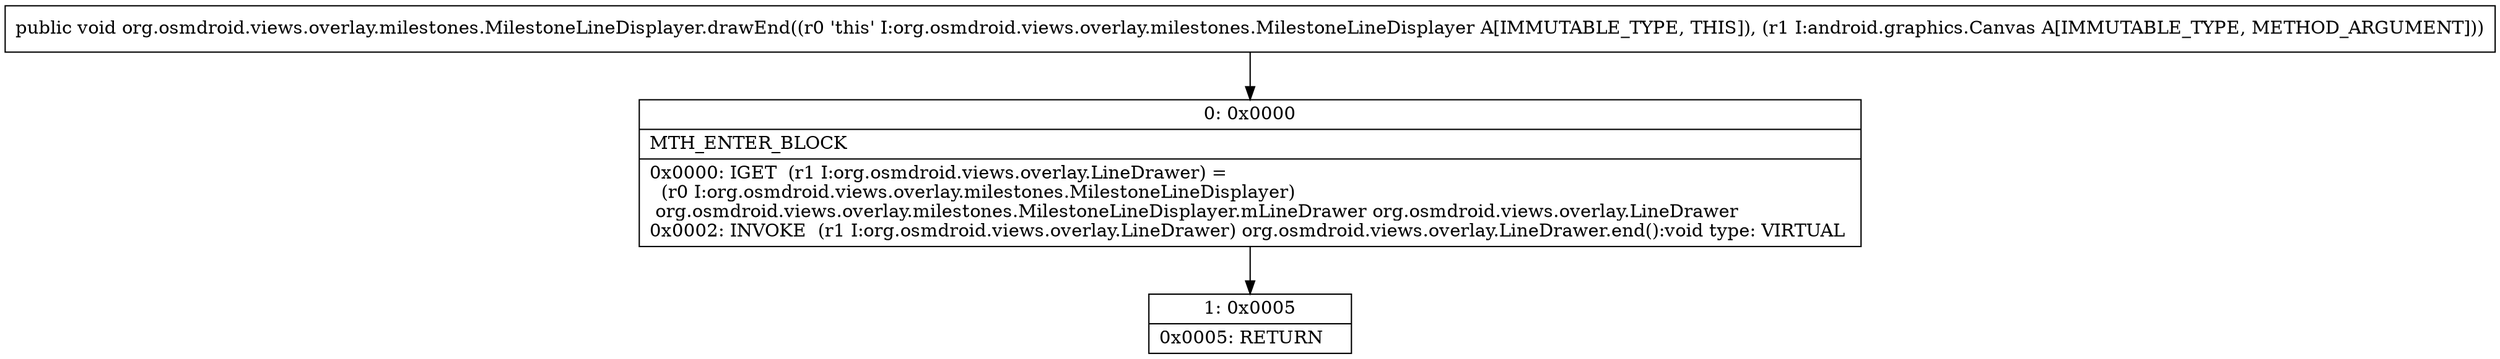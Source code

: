 digraph "CFG fororg.osmdroid.views.overlay.milestones.MilestoneLineDisplayer.drawEnd(Landroid\/graphics\/Canvas;)V" {
Node_0 [shape=record,label="{0\:\ 0x0000|MTH_ENTER_BLOCK\l|0x0000: IGET  (r1 I:org.osmdroid.views.overlay.LineDrawer) = \l  (r0 I:org.osmdroid.views.overlay.milestones.MilestoneLineDisplayer)\l org.osmdroid.views.overlay.milestones.MilestoneLineDisplayer.mLineDrawer org.osmdroid.views.overlay.LineDrawer \l0x0002: INVOKE  (r1 I:org.osmdroid.views.overlay.LineDrawer) org.osmdroid.views.overlay.LineDrawer.end():void type: VIRTUAL \l}"];
Node_1 [shape=record,label="{1\:\ 0x0005|0x0005: RETURN   \l}"];
MethodNode[shape=record,label="{public void org.osmdroid.views.overlay.milestones.MilestoneLineDisplayer.drawEnd((r0 'this' I:org.osmdroid.views.overlay.milestones.MilestoneLineDisplayer A[IMMUTABLE_TYPE, THIS]), (r1 I:android.graphics.Canvas A[IMMUTABLE_TYPE, METHOD_ARGUMENT])) }"];
MethodNode -> Node_0;
Node_0 -> Node_1;
}

